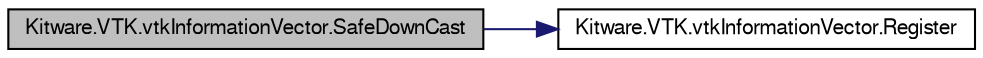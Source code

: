 digraph G
{
  bgcolor="transparent";
  edge [fontname="FreeSans",fontsize="10",labelfontname="FreeSans",labelfontsize="10"];
  node [fontname="FreeSans",fontsize="10",shape=record];
  rankdir="LR";
  Node1 [label="Kitware.VTK.vtkInformationVector.SafeDownCast",height=0.2,width=0.4,color="black", fillcolor="grey75", style="filled" fontcolor="black"];
  Node1 -> Node2 [color="midnightblue",fontsize="10",style="solid",fontname="FreeSans"];
  Node2 [label="Kitware.VTK.vtkInformationVector.Register",height=0.2,width=0.4,color="black",URL="$class_kitware_1_1_v_t_k_1_1vtk_information_vector.html#a8157781a247b855088be28a2f3968337",tooltip="Initiate garbage collection when a reference is removed."];
}
